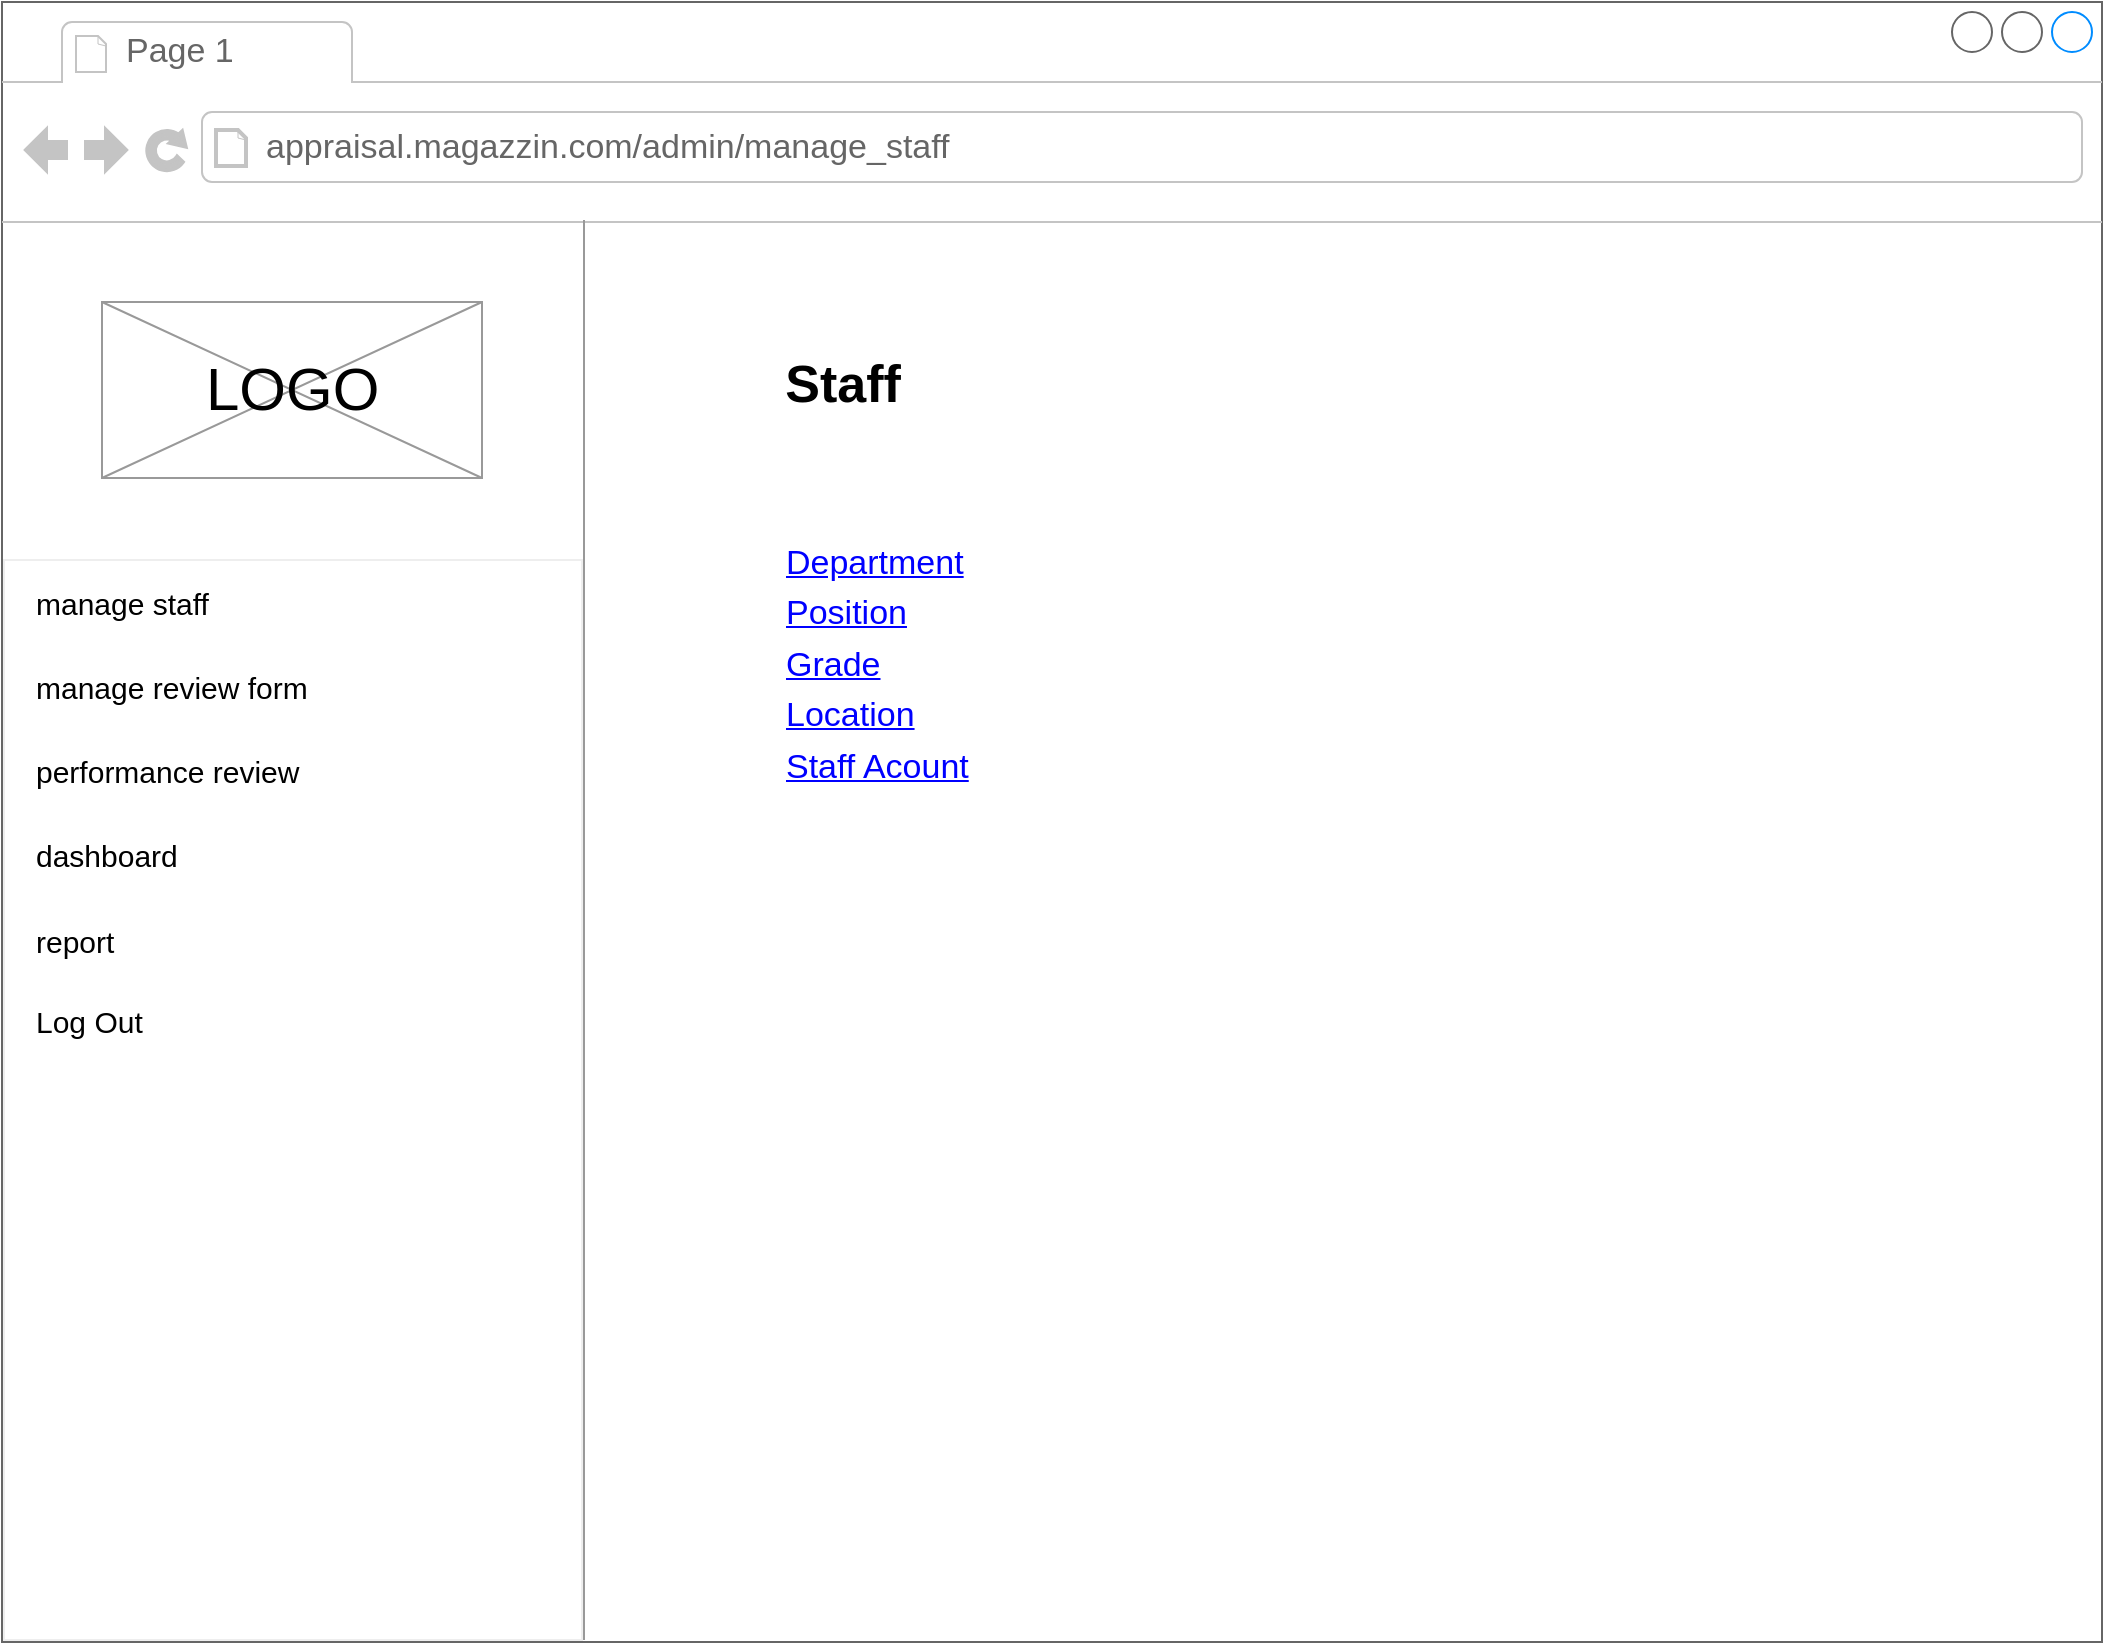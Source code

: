 <mxfile version="18.0.2" type="github"><diagram name="Page-1" id="2cc2dc42-3aac-f2a9-1cec-7a8b7cbee084"><mxGraphModel dx="1422" dy="762" grid="1" gridSize="10" guides="1" tooltips="1" connect="1" arrows="1" fold="1" page="1" pageScale="1" pageWidth="1100" pageHeight="850" background="none" math="0" shadow="0"><root><mxCell id="0"/><mxCell id="1" parent="0"/><mxCell id="7026571954dc6520-1" value="" style="strokeWidth=1;shadow=0;dashed=0;align=center;html=1;shape=mxgraph.mockup.containers.browserWindow;rSize=0;strokeColor=#666666;mainText=,;recursiveResize=0;rounded=0;labelBackgroundColor=none;fontFamily=Verdana;fontSize=12;fillColor=#FFFFFF;" parent="1" vertex="1"><mxGeometry x="30" y="10" width="1050" height="820" as="geometry"/></mxCell><mxCell id="7026571954dc6520-2" value="Page 1" style="strokeWidth=1;shadow=0;dashed=0;align=center;html=1;shape=mxgraph.mockup.containers.anchor;fontSize=17;fontColor=#666666;align=left;" parent="7026571954dc6520-1" vertex="1"><mxGeometry x="60" y="12" width="110" height="26" as="geometry"/></mxCell><mxCell id="7026571954dc6520-3" value="appraisal.magazzin.com/admin/manage_staff" style="strokeWidth=1;shadow=0;dashed=0;align=center;html=1;shape=mxgraph.mockup.containers.anchor;rSize=0;fontSize=17;fontColor=#666666;align=left;" parent="7026571954dc6520-1" vertex="1"><mxGeometry x="130" y="60" width="310" height="26" as="geometry"/></mxCell><mxCell id="7026571954dc6520-15" value="" style="verticalLabelPosition=bottom;shadow=0;dashed=0;align=center;html=1;verticalAlign=top;strokeWidth=1;shape=mxgraph.mockup.markup.line;strokeColor=#999999;rounded=0;labelBackgroundColor=none;fillColor=#ffffff;fontFamily=Verdana;fontSize=12;fontColor=#000000;rotation=90;" parent="7026571954dc6520-1" vertex="1"><mxGeometry x="-64" y="454" width="710" height="20" as="geometry"/></mxCell><mxCell id="7026571954dc6520-16" value="Title 1" style="text;html=1;points=[];align=left;verticalAlign=top;spacingTop=-4;fontSize=15;fontFamily=Verdana" parent="7026571954dc6520-1" vertex="1"><mxGeometry x="20" y="330" width="170" height="30" as="geometry"/></mxCell><mxCell id="SZr3nd6nF8tyNM994ILB-43" value="" style="verticalLabelPosition=bottom;shadow=0;dashed=0;align=center;html=1;verticalAlign=top;strokeWidth=1;shape=mxgraph.mockup.graphics.simpleIcon;strokeColor=#999999;fontFamily=Helvetica;fontSize=30;fillColor=#FFFFFF;" parent="7026571954dc6520-1" vertex="1"><mxGeometry x="50" y="150" width="190" height="88" as="geometry"/></mxCell><mxCell id="7026571954dc6520-4" value="&lt;font face=&quot;Helvetica&quot;&gt;LOGO&lt;/font&gt;" style="text;html=1;points=[];align=left;verticalAlign=top;spacingTop=-4;fontSize=30;fontFamily=Verdana" parent="7026571954dc6520-1" vertex="1"><mxGeometry x="99.5" y="173" width="95" height="50" as="geometry"/></mxCell><mxCell id="13Tbyo3TAh6JkKic5oAa-1" value="Staff" style="text;strokeColor=none;fillColor=none;html=1;fontSize=26;fontStyle=1;verticalAlign=middle;align=center;" vertex="1" parent="7026571954dc6520-1"><mxGeometry x="370" y="171" width="100" height="40" as="geometry"/></mxCell><mxCell id="13Tbyo3TAh6JkKic5oAa-3" value="&lt;p style=&quot;line-height: 1.5;&quot;&gt;Department&lt;br&gt;Position&lt;br&gt;Grade&lt;br&gt;Location&lt;br&gt;Staff Acount&lt;br&gt;&lt;/p&gt;" style="shape=rectangle;strokeColor=none;fillColor=none;linkText=;fontSize=17;fontColor=#0000ff;fontStyle=4;html=1;align=left;" vertex="1" parent="7026571954dc6520-1"><mxGeometry x="390" y="246" width="220" height="169" as="geometry"/></mxCell><mxCell id="SZr3nd6nF8tyNM994ILB-3" value="" style="perimeter=none;dashed=0;shape=rect;fillColor=#ffffff;strokeColor=#eeeeee;shadow=0;labelBackgroundColor=#E6E6E6;" parent="1" vertex="1"><mxGeometry x="31" y="289" width="289" height="540" as="geometry"/></mxCell><mxCell id="SZr3nd6nF8tyNM994ILB-4" value="manage staff" style="text;verticalAlign=middle;fontSize=15;spacing=16;resizeWidth=1;labelBackgroundColor=none;labelBorderColor=none;fillColor=none;" parent="SZr3nd6nF8tyNM994ILB-3" vertex="1"><mxGeometry width="289.0" height="42" relative="1" as="geometry"><mxPoint as="offset"/></mxGeometry></mxCell><mxCell id="SZr3nd6nF8tyNM994ILB-5" value="manage review form" style="text;verticalAlign=middle;fontSize=15;spacing=16;resizeWidth=1;" parent="SZr3nd6nF8tyNM994ILB-3" vertex="1"><mxGeometry width="289.0" height="42" relative="1" as="geometry"><mxPoint y="42" as="offset"/></mxGeometry></mxCell><mxCell id="SZr3nd6nF8tyNM994ILB-6" value="performance review" style="text;verticalAlign=middle;fontSize=15;spacing=16;resizeWidth=1;" parent="SZr3nd6nF8tyNM994ILB-3" vertex="1"><mxGeometry width="289.0" height="42" relative="1" as="geometry"><mxPoint y="84" as="offset"/></mxGeometry></mxCell><mxCell id="SZr3nd6nF8tyNM994ILB-7" value="dashboard" style="text;verticalAlign=middle;fontSize=15;spacing=16;resizeWidth=1;" parent="SZr3nd6nF8tyNM994ILB-3" vertex="1"><mxGeometry width="289.0" height="42" relative="1" as="geometry"><mxPoint y="126" as="offset"/></mxGeometry></mxCell><mxCell id="SZr3nd6nF8tyNM994ILB-10" value="report" style="text;verticalAlign=middle;fontSize=15;spacing=16;resizeWidth=1;" parent="SZr3nd6nF8tyNM994ILB-3" vertex="1"><mxGeometry y="170" width="289.0" height="40" as="geometry"/></mxCell><mxCell id="SZr3nd6nF8tyNM994ILB-11" value="Log Out" style="text;verticalAlign=middle;fontSize=15;spacing=16;resizeWidth=1;" parent="SZr3nd6nF8tyNM994ILB-3" vertex="1"><mxGeometry y="210" width="289.0" height="40" as="geometry"/></mxCell></root></mxGraphModel></diagram></mxfile>